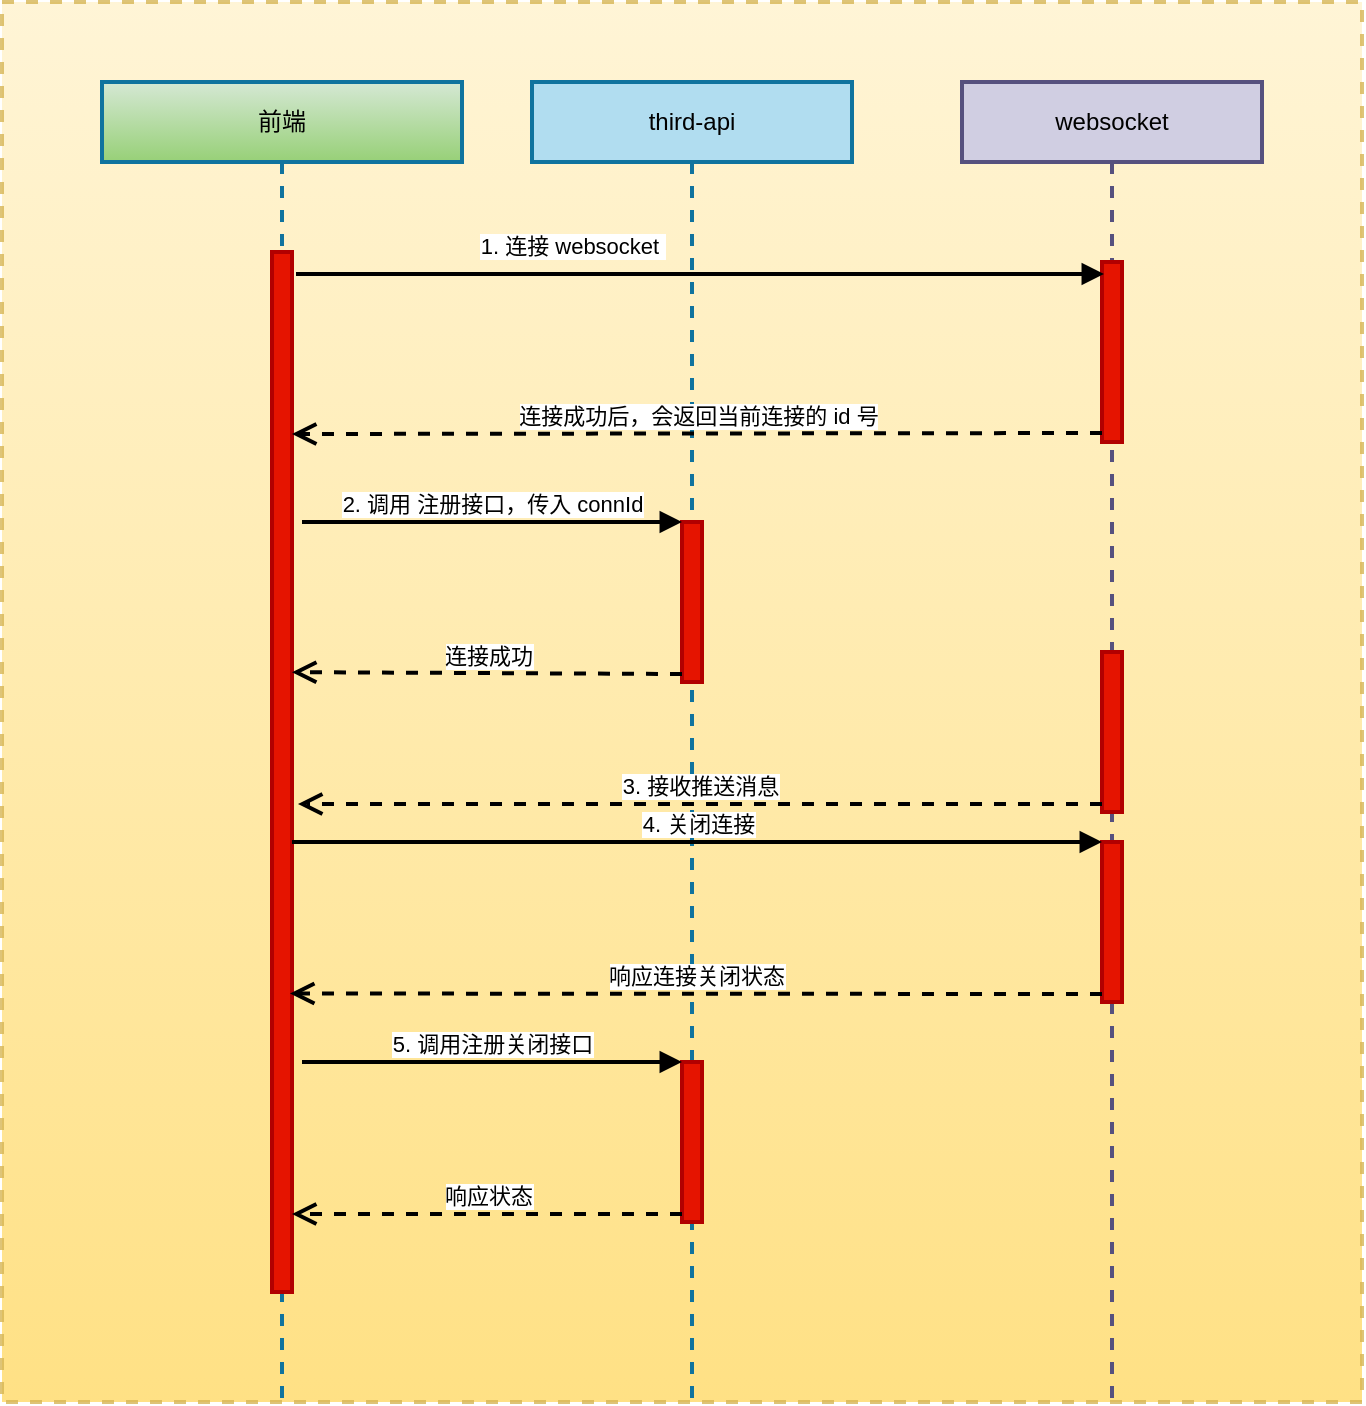 <mxfile version="10.6.3" type="github"><diagram id="52ZXd74m9Qwjsf9v95AT" name="第 1 页"><mxGraphModel dx="1398" dy="744" grid="1" gridSize="10" guides="1" tooltips="1" connect="1" arrows="1" fold="1" page="1" pageScale="1" pageWidth="2336" pageHeight="1654" math="0" shadow="0"><root><mxCell id="0"/><mxCell id="1" parent="0"/><mxCell id="uXr_T9WvEMWhnGzBaYDt-41" value="" style="rounded=0;whiteSpace=wrap;html=1;strokeWidth=2;dashed=1;fillColor=#fff2cc;strokeColor=#d6b656;gradientColor=#ffd966;shadow=0;comic=0;opacity=80;" vertex="1" parent="1"><mxGeometry x="160" y="80" width="680" height="700" as="geometry"/></mxCell><mxCell id="uXr_T9WvEMWhnGzBaYDt-6" value="前端" style="shape=umlLifeline;perimeter=lifelinePerimeter;whiteSpace=wrap;html=1;container=1;collapsible=0;recursiveResize=0;outlineConnect=0;strokeColor=#10739E;strokeWidth=2;fillColor=#d5e8d4;gradientColor=#97d077;" vertex="1" parent="1"><mxGeometry x="210" y="120" width="180" height="660" as="geometry"/></mxCell><mxCell id="uXr_T9WvEMWhnGzBaYDt-37" value="" style="html=1;points=[];perimeter=orthogonalPerimeter;strokeColor=#B20000;strokeWidth=2;fillColor=#e51400;fontColor=#ffffff;" vertex="1" parent="uXr_T9WvEMWhnGzBaYDt-6"><mxGeometry x="85" y="85" width="10" height="520" as="geometry"/></mxCell><mxCell id="uXr_T9WvEMWhnGzBaYDt-7" value="third-api" style="shape=umlLifeline;perimeter=lifelinePerimeter;whiteSpace=wrap;html=1;container=1;collapsible=0;recursiveResize=0;outlineConnect=0;strokeWidth=2;fillColor=#b1ddf0;strokeColor=#10739e;" vertex="1" parent="1"><mxGeometry x="425" y="120" width="160" height="660" as="geometry"/></mxCell><mxCell id="uXr_T9WvEMWhnGzBaYDt-15" value="" style="html=1;points=[];perimeter=orthogonalPerimeter;strokeColor=#B20000;strokeWidth=2;fillColor=#e51400;fontColor=#ffffff;" vertex="1" parent="uXr_T9WvEMWhnGzBaYDt-7"><mxGeometry x="75" y="220" width="10" height="80" as="geometry"/></mxCell><mxCell id="uXr_T9WvEMWhnGzBaYDt-33" value="" style="html=1;points=[];perimeter=orthogonalPerimeter;strokeColor=#B20000;strokeWidth=2;fillColor=#e51400;fontColor=#ffffff;" vertex="1" parent="uXr_T9WvEMWhnGzBaYDt-7"><mxGeometry x="75" y="490" width="10" height="80" as="geometry"/></mxCell><mxCell id="uXr_T9WvEMWhnGzBaYDt-8" value="websocket" style="shape=umlLifeline;perimeter=lifelinePerimeter;whiteSpace=wrap;html=1;container=1;collapsible=0;recursiveResize=0;outlineConnect=0;strokeColor=#56517e;strokeWidth=2;fillColor=#d0cee2;" vertex="1" parent="1"><mxGeometry x="640" y="120" width="150" height="660" as="geometry"/></mxCell><mxCell id="uXr_T9WvEMWhnGzBaYDt-12" value="" style="html=1;points=[];perimeter=orthogonalPerimeter;strokeColor=#B20000;strokeWidth=2;fillColor=#e51400;fontColor=#ffffff;" vertex="1" parent="uXr_T9WvEMWhnGzBaYDt-8"><mxGeometry x="70" y="90" width="10" height="90" as="geometry"/></mxCell><mxCell id="uXr_T9WvEMWhnGzBaYDt-23" value="" style="html=1;points=[];perimeter=orthogonalPerimeter;strokeColor=#B20000;strokeWidth=2;fillColor=#e51400;fontColor=#ffffff;" vertex="1" parent="uXr_T9WvEMWhnGzBaYDt-8"><mxGeometry x="70" y="285" width="10" height="80" as="geometry"/></mxCell><mxCell id="uXr_T9WvEMWhnGzBaYDt-30" value="" style="html=1;points=[];perimeter=orthogonalPerimeter;strokeColor=#B20000;strokeWidth=2;fillColor=#e51400;fontColor=#ffffff;" vertex="1" parent="uXr_T9WvEMWhnGzBaYDt-8"><mxGeometry x="70" y="380" width="10" height="80" as="geometry"/></mxCell><mxCell id="uXr_T9WvEMWhnGzBaYDt-13" value="1. 连接 websocket&amp;nbsp;" style="html=1;verticalAlign=bottom;endArrow=block;strokeWidth=2;entryX=0.1;entryY=0.067;entryDx=0;entryDy=0;entryPerimeter=0;" edge="1" target="uXr_T9WvEMWhnGzBaYDt-12" parent="1"><mxGeometry x="-0.319" y="5" relative="1" as="geometry"><mxPoint x="307" y="216" as="sourcePoint"/><mxPoint x="700" y="245" as="targetPoint"/><mxPoint as="offset"/></mxGeometry></mxCell><mxCell id="uXr_T9WvEMWhnGzBaYDt-14" value="连接成功后，会返回当前连接的 id 号" style="html=1;verticalAlign=bottom;endArrow=open;dashed=1;endSize=8;exitX=0;exitY=0.95;strokeWidth=2;entryX=1;entryY=0.175;entryDx=0;entryDy=0;entryPerimeter=0;" edge="1" source="uXr_T9WvEMWhnGzBaYDt-12" parent="1" target="uXr_T9WvEMWhnGzBaYDt-37"><mxGeometry relative="1" as="geometry"><mxPoint x="330" y="296" as="targetPoint"/></mxGeometry></mxCell><mxCell id="uXr_T9WvEMWhnGzBaYDt-16" value="2. 调用 注册接口，传入 connId" style="html=1;verticalAlign=bottom;endArrow=block;entryX=0;entryY=0;strokeWidth=2;" edge="1" target="uXr_T9WvEMWhnGzBaYDt-15" parent="1"><mxGeometry relative="1" as="geometry"><mxPoint x="310" y="340" as="sourcePoint"/></mxGeometry></mxCell><mxCell id="uXr_T9WvEMWhnGzBaYDt-17" value="连接成功" style="html=1;verticalAlign=bottom;endArrow=open;dashed=1;endSize=8;exitX=0;exitY=0.95;strokeWidth=2;entryX=1;entryY=0.404;entryDx=0;entryDy=0;entryPerimeter=0;" edge="1" source="uXr_T9WvEMWhnGzBaYDt-15" parent="1" target="uXr_T9WvEMWhnGzBaYDt-37"><mxGeometry relative="1" as="geometry"><mxPoint x="330" y="420" as="targetPoint"/></mxGeometry></mxCell><mxCell id="uXr_T9WvEMWhnGzBaYDt-25" value="3. 接收推送消息" style="html=1;verticalAlign=bottom;endArrow=open;dashed=1;endSize=8;exitX=0;exitY=0.95;strokeWidth=2;" edge="1" source="uXr_T9WvEMWhnGzBaYDt-23" parent="1"><mxGeometry relative="1" as="geometry"><mxPoint x="308" y="481" as="targetPoint"/></mxGeometry></mxCell><mxCell id="uXr_T9WvEMWhnGzBaYDt-31" value="4. 关闭连接" style="html=1;verticalAlign=bottom;endArrow=block;entryX=0;entryY=0;strokeWidth=2;" edge="1" target="uXr_T9WvEMWhnGzBaYDt-30" parent="1" source="uXr_T9WvEMWhnGzBaYDt-37"><mxGeometry relative="1" as="geometry"><mxPoint x="320" y="540" as="sourcePoint"/></mxGeometry></mxCell><mxCell id="uXr_T9WvEMWhnGzBaYDt-32" value="响应连接关闭状态" style="html=1;verticalAlign=bottom;endArrow=open;dashed=1;endSize=8;exitX=0;exitY=0.95;strokeWidth=2;entryX=0.9;entryY=0.713;entryDx=0;entryDy=0;entryPerimeter=0;" edge="1" source="uXr_T9WvEMWhnGzBaYDt-30" parent="1" target="uXr_T9WvEMWhnGzBaYDt-37"><mxGeometry relative="1" as="geometry"><mxPoint x="320" y="576" as="targetPoint"/></mxGeometry></mxCell><mxCell id="uXr_T9WvEMWhnGzBaYDt-34" value="5. 调用注册关闭接口" style="html=1;verticalAlign=bottom;endArrow=block;entryX=0;entryY=0;strokeWidth=2;" edge="1" target="uXr_T9WvEMWhnGzBaYDt-33" parent="1"><mxGeometry relative="1" as="geometry"><mxPoint x="310" y="610" as="sourcePoint"/></mxGeometry></mxCell><mxCell id="uXr_T9WvEMWhnGzBaYDt-38" value="响应状态" style="html=1;verticalAlign=bottom;endArrow=open;dashed=1;endSize=8;exitX=0;exitY=0.95;strokeWidth=2;" edge="1" parent="1" source="uXr_T9WvEMWhnGzBaYDt-33" target="uXr_T9WvEMWhnGzBaYDt-37"><mxGeometry relative="1" as="geometry"><mxPoint x="300" y="721" as="targetPoint"/><mxPoint x="500" y="721" as="sourcePoint"/></mxGeometry></mxCell></root></mxGraphModel></diagram></mxfile>
